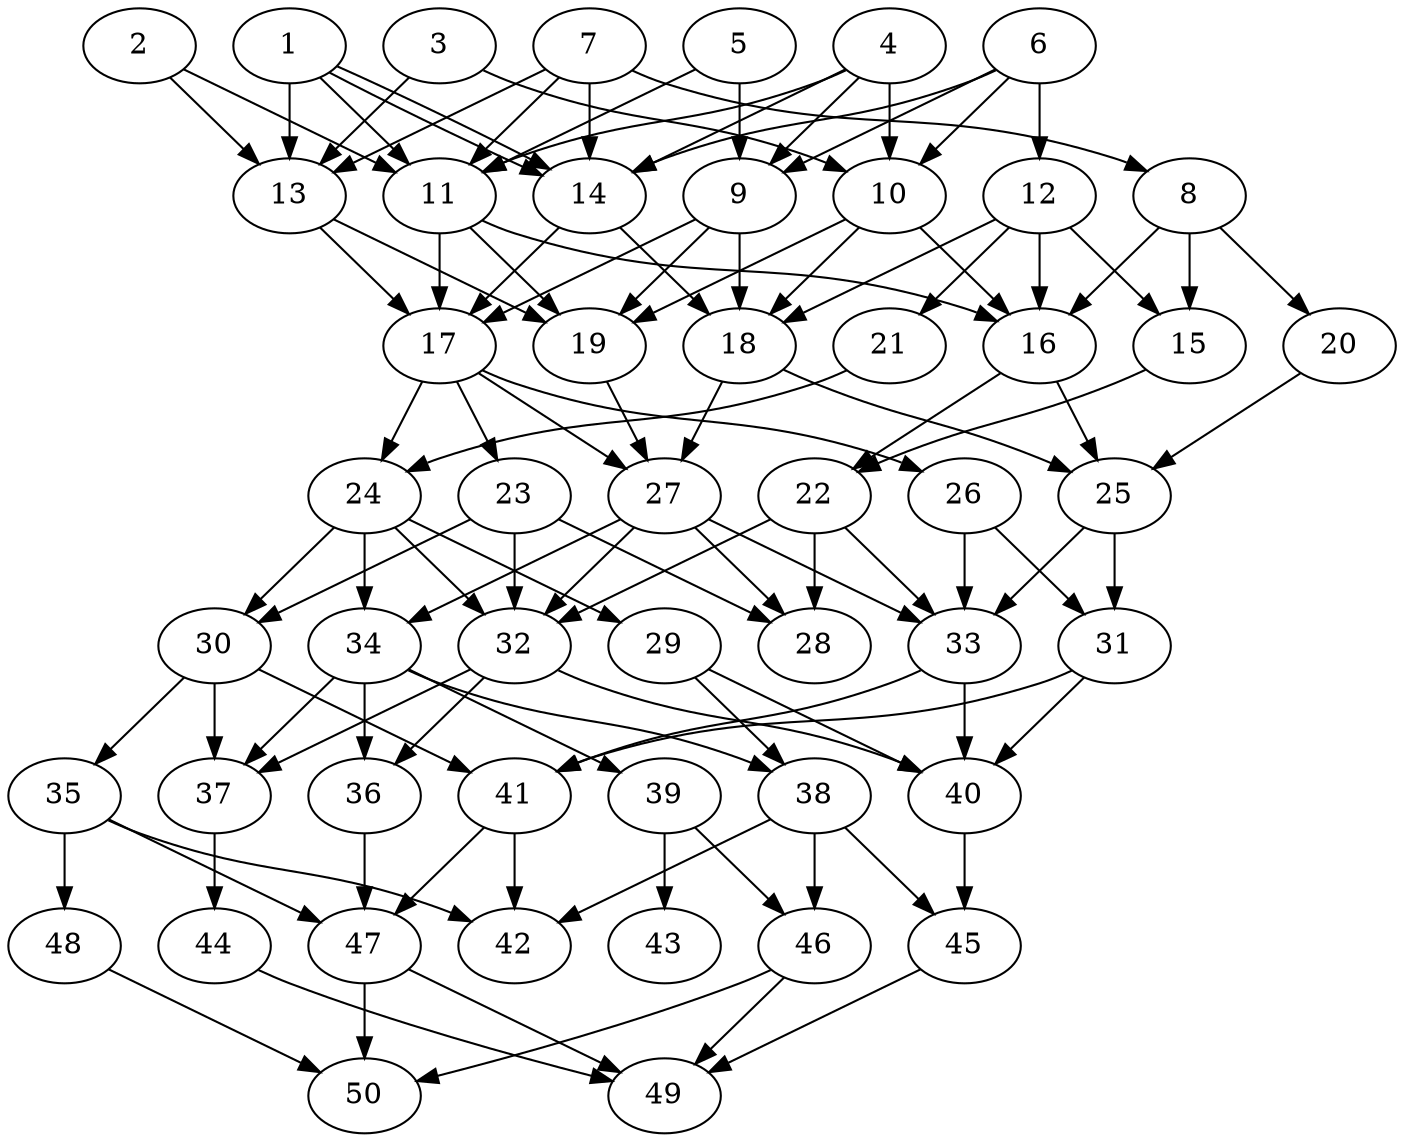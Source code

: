 // DAG automatically generated by daggen at Thu Oct  3 14:07:58 2019
// ./daggen --dot -n 50 --ccr 0.4 --fat 0.5 --regular 0.9 --density 0.6 --mindata 5242880 --maxdata 52428800 
digraph G {
  1 [size="120217600", alpha="0.10", expect_size="48087040"] 
  1 -> 11 [size ="48087040"]
  1 -> 13 [size ="48087040"]
  1 -> 14 [size ="48087040"]
  1 -> 14 [size ="48087040"]
  2 [size="63782400", alpha="0.20", expect_size="25512960"] 
  2 -> 11 [size ="25512960"]
  2 -> 13 [size ="25512960"]
  3 [size="120478720", alpha="0.00", expect_size="48191488"] 
  3 -> 10 [size ="48191488"]
  3 -> 13 [size ="48191488"]
  4 [size="25935360", alpha="0.16", expect_size="10374144"] 
  4 -> 9 [size ="10374144"]
  4 -> 10 [size ="10374144"]
  4 -> 11 [size ="10374144"]
  4 -> 14 [size ="10374144"]
  5 [size="62248960", alpha="0.05", expect_size="24899584"] 
  5 -> 9 [size ="24899584"]
  5 -> 11 [size ="24899584"]
  6 [size="59287040", alpha="0.12", expect_size="23714816"] 
  6 -> 9 [size ="23714816"]
  6 -> 10 [size ="23714816"]
  6 -> 12 [size ="23714816"]
  6 -> 14 [size ="23714816"]
  7 [size="41328640", alpha="0.02", expect_size="16531456"] 
  7 -> 8 [size ="16531456"]
  7 -> 11 [size ="16531456"]
  7 -> 13 [size ="16531456"]
  7 -> 14 [size ="16531456"]
  8 [size="29765120", alpha="0.18", expect_size="11906048"] 
  8 -> 15 [size ="11906048"]
  8 -> 16 [size ="11906048"]
  8 -> 20 [size ="11906048"]
  9 [size="124925440", alpha="0.19", expect_size="49970176"] 
  9 -> 17 [size ="49970176"]
  9 -> 18 [size ="49970176"]
  9 -> 19 [size ="49970176"]
  10 [size="90910720", alpha="0.10", expect_size="36364288"] 
  10 -> 16 [size ="36364288"]
  10 -> 18 [size ="36364288"]
  10 -> 19 [size ="36364288"]
  11 [size="102013440", alpha="0.07", expect_size="40805376"] 
  11 -> 16 [size ="40805376"]
  11 -> 17 [size ="40805376"]
  11 -> 19 [size ="40805376"]
  12 [size="41492480", alpha="0.12", expect_size="16596992"] 
  12 -> 15 [size ="16596992"]
  12 -> 16 [size ="16596992"]
  12 -> 18 [size ="16596992"]
  12 -> 21 [size ="16596992"]
  13 [size="39759360", alpha="0.17", expect_size="15903744"] 
  13 -> 17 [size ="15903744"]
  13 -> 19 [size ="15903744"]
  14 [size="39769600", alpha="0.04", expect_size="15907840"] 
  14 -> 17 [size ="15907840"]
  14 -> 18 [size ="15907840"]
  15 [size="14190080", alpha="0.17", expect_size="5676032"] 
  15 -> 22 [size ="5676032"]
  16 [size="45166080", alpha="0.11", expect_size="18066432"] 
  16 -> 22 [size ="18066432"]
  16 -> 25 [size ="18066432"]
  17 [size="118269440", alpha="0.06", expect_size="47307776"] 
  17 -> 23 [size ="47307776"]
  17 -> 24 [size ="47307776"]
  17 -> 26 [size ="47307776"]
  17 -> 27 [size ="47307776"]
  18 [size="129912320", alpha="0.02", expect_size="51964928"] 
  18 -> 25 [size ="51964928"]
  18 -> 27 [size ="51964928"]
  19 [size="116605440", alpha="0.09", expect_size="46642176"] 
  19 -> 27 [size ="46642176"]
  20 [size="113210880", alpha="0.09", expect_size="45284352"] 
  20 -> 25 [size ="45284352"]
  21 [size="56947200", alpha="0.07", expect_size="22778880"] 
  21 -> 24 [size ="22778880"]
  22 [size="96317440", alpha="0.14", expect_size="38526976"] 
  22 -> 28 [size ="38526976"]
  22 -> 32 [size ="38526976"]
  22 -> 33 [size ="38526976"]
  23 [size="49402880", alpha="0.19", expect_size="19761152"] 
  23 -> 28 [size ="19761152"]
  23 -> 30 [size ="19761152"]
  23 -> 32 [size ="19761152"]
  24 [size="33149440", alpha="0.06", expect_size="13259776"] 
  24 -> 29 [size ="13259776"]
  24 -> 30 [size ="13259776"]
  24 -> 32 [size ="13259776"]
  24 -> 34 [size ="13259776"]
  25 [size="53821440", alpha="0.01", expect_size="21528576"] 
  25 -> 31 [size ="21528576"]
  25 -> 33 [size ="21528576"]
  26 [size="34260480", alpha="0.04", expect_size="13704192"] 
  26 -> 31 [size ="13704192"]
  26 -> 33 [size ="13704192"]
  27 [size="96524800", alpha="0.12", expect_size="38609920"] 
  27 -> 28 [size ="38609920"]
  27 -> 32 [size ="38609920"]
  27 -> 33 [size ="38609920"]
  27 -> 34 [size ="38609920"]
  28 [size="14512640", alpha="0.03", expect_size="5805056"] 
  29 [size="28454400", alpha="0.13", expect_size="11381760"] 
  29 -> 38 [size ="11381760"]
  29 -> 40 [size ="11381760"]
  30 [size="82416640", alpha="0.16", expect_size="32966656"] 
  30 -> 35 [size ="32966656"]
  30 -> 37 [size ="32966656"]
  30 -> 41 [size ="32966656"]
  31 [size="17894400", alpha="0.14", expect_size="7157760"] 
  31 -> 40 [size ="7157760"]
  31 -> 41 [size ="7157760"]
  32 [size="59962880", alpha="0.17", expect_size="23985152"] 
  32 -> 36 [size ="23985152"]
  32 -> 37 [size ="23985152"]
  32 -> 40 [size ="23985152"]
  33 [size="23370240", alpha="0.04", expect_size="9348096"] 
  33 -> 40 [size ="9348096"]
  33 -> 41 [size ="9348096"]
  34 [size="15488000", alpha="0.16", expect_size="6195200"] 
  34 -> 36 [size ="6195200"]
  34 -> 37 [size ="6195200"]
  34 -> 38 [size ="6195200"]
  34 -> 39 [size ="6195200"]
  35 [size="49146880", alpha="0.08", expect_size="19658752"] 
  35 -> 42 [size ="19658752"]
  35 -> 47 [size ="19658752"]
  35 -> 48 [size ="19658752"]
  36 [size="55526400", alpha="0.06", expect_size="22210560"] 
  36 -> 47 [size ="22210560"]
  37 [size="80803840", alpha="0.01", expect_size="32321536"] 
  37 -> 44 [size ="32321536"]
  38 [size="35240960", alpha="0.16", expect_size="14096384"] 
  38 -> 42 [size ="14096384"]
  38 -> 45 [size ="14096384"]
  38 -> 46 [size ="14096384"]
  39 [size="53457920", alpha="0.09", expect_size="21383168"] 
  39 -> 43 [size ="21383168"]
  39 -> 46 [size ="21383168"]
  40 [size="129313280", alpha="0.18", expect_size="51725312"] 
  40 -> 45 [size ="51725312"]
  41 [size="104678400", alpha="0.15", expect_size="41871360"] 
  41 -> 42 [size ="41871360"]
  41 -> 47 [size ="41871360"]
  42 [size="68459520", alpha="0.07", expect_size="27383808"] 
  43 [size="49049600", alpha="0.04", expect_size="19619840"] 
  44 [size="73095680", alpha="0.05", expect_size="29238272"] 
  44 -> 49 [size ="29238272"]
  45 [size="49300480", alpha="0.12", expect_size="19720192"] 
  45 -> 49 [size ="19720192"]
  46 [size="96714240", alpha="0.04", expect_size="38685696"] 
  46 -> 49 [size ="38685696"]
  46 -> 50 [size ="38685696"]
  47 [size="129428480", alpha="0.09", expect_size="51771392"] 
  47 -> 49 [size ="51771392"]
  47 -> 50 [size ="51771392"]
  48 [size="16680960", alpha="0.15", expect_size="6672384"] 
  48 -> 50 [size ="6672384"]
  49 [size="111206400", alpha="0.03", expect_size="44482560"] 
  50 [size="44643840", alpha="0.03", expect_size="17857536"] 
}
